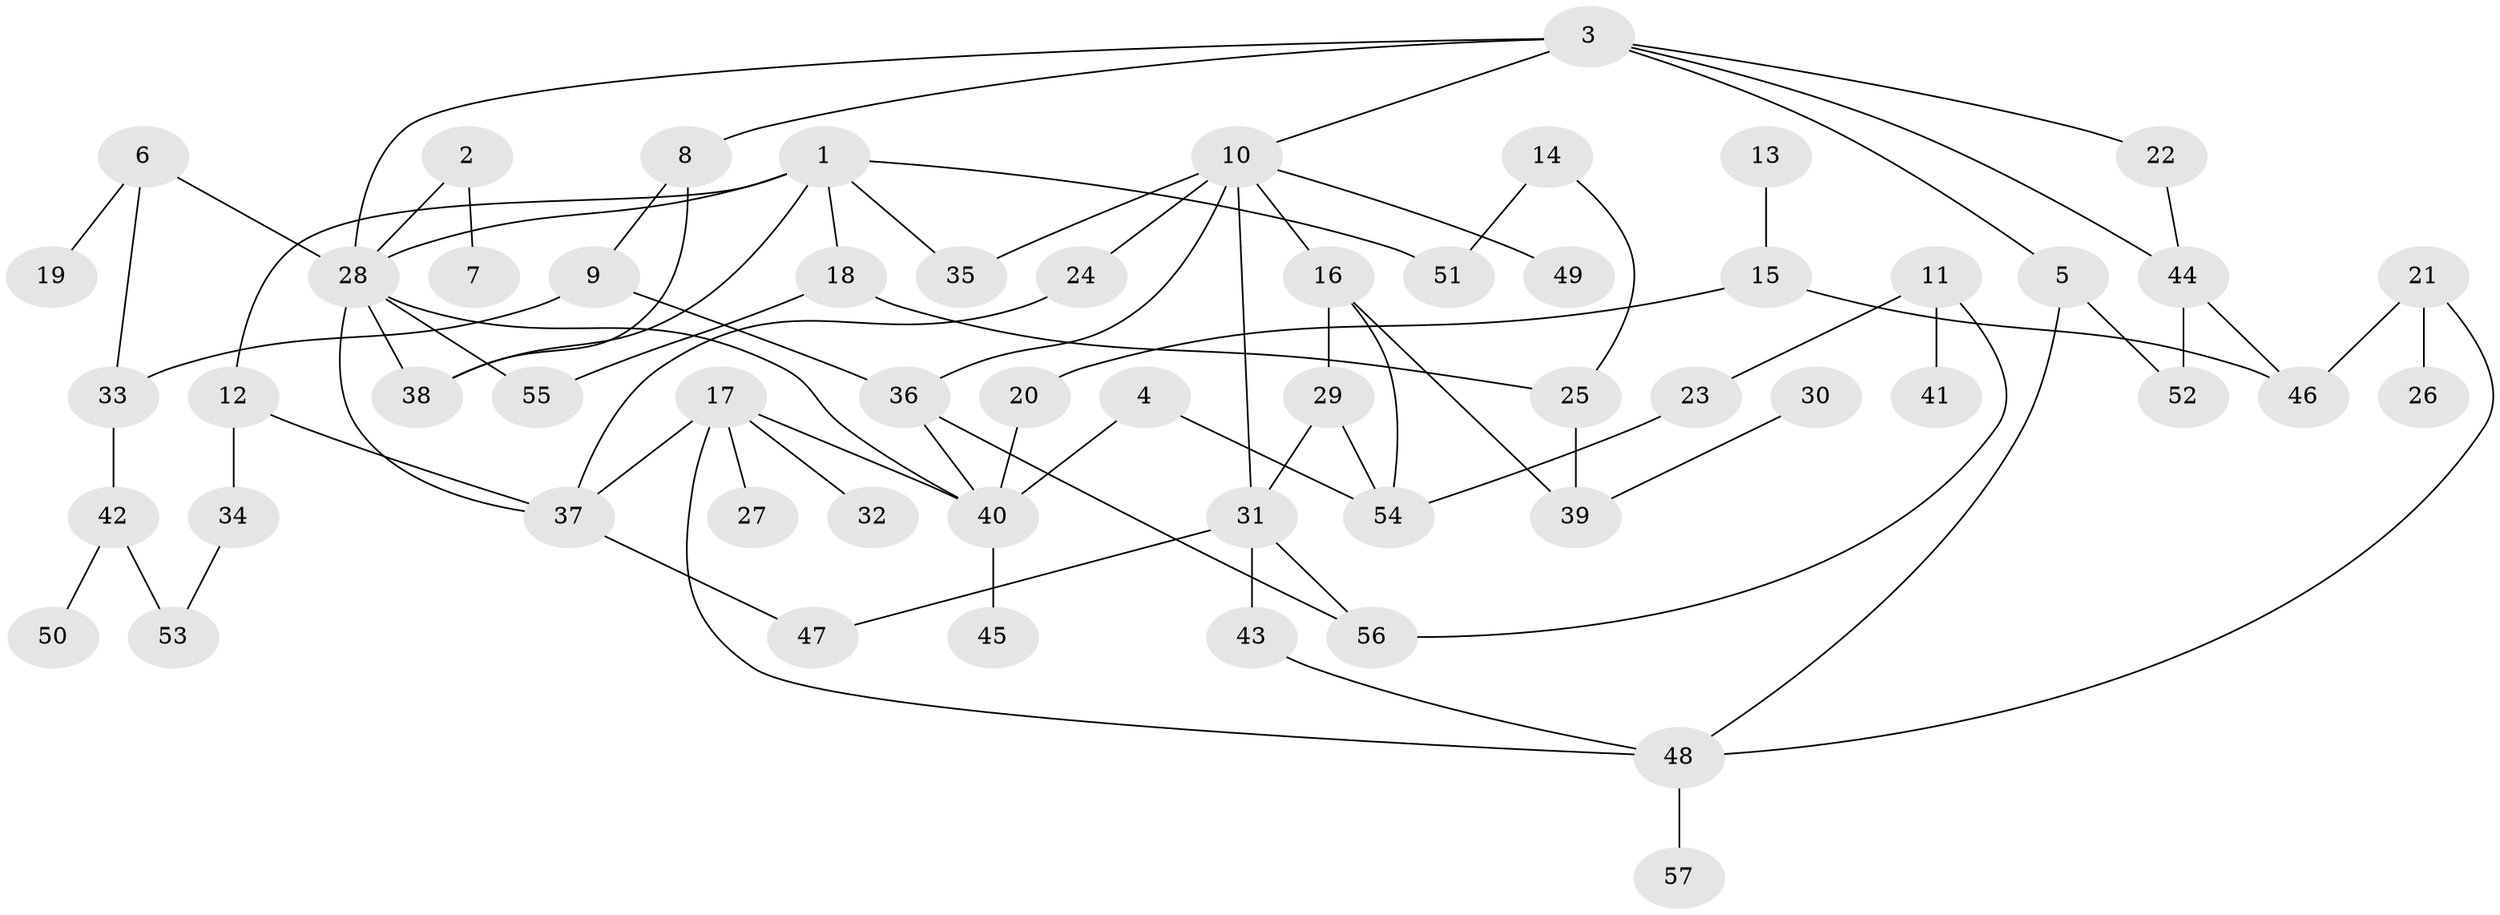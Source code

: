 // original degree distribution, {4: 0.07758620689655173, 9: 0.017241379310344827, 2: 0.33620689655172414, 6: 0.02586206896551724, 8: 0.008620689655172414, 3: 0.1810344827586207, 5: 0.04310344827586207, 1: 0.3103448275862069}
// Generated by graph-tools (version 1.1) at 2025/36/03/04/25 23:36:11]
// undirected, 57 vertices, 81 edges
graph export_dot {
  node [color=gray90,style=filled];
  1;
  2;
  3;
  4;
  5;
  6;
  7;
  8;
  9;
  10;
  11;
  12;
  13;
  14;
  15;
  16;
  17;
  18;
  19;
  20;
  21;
  22;
  23;
  24;
  25;
  26;
  27;
  28;
  29;
  30;
  31;
  32;
  33;
  34;
  35;
  36;
  37;
  38;
  39;
  40;
  41;
  42;
  43;
  44;
  45;
  46;
  47;
  48;
  49;
  50;
  51;
  52;
  53;
  54;
  55;
  56;
  57;
  1 -- 12 [weight=1.0];
  1 -- 18 [weight=1.0];
  1 -- 28 [weight=1.0];
  1 -- 35 [weight=1.0];
  1 -- 38 [weight=1.0];
  1 -- 51 [weight=1.0];
  2 -- 7 [weight=1.0];
  2 -- 28 [weight=1.0];
  3 -- 5 [weight=1.0];
  3 -- 8 [weight=1.0];
  3 -- 10 [weight=1.0];
  3 -- 22 [weight=1.0];
  3 -- 28 [weight=1.0];
  3 -- 44 [weight=1.0];
  4 -- 40 [weight=1.0];
  4 -- 54 [weight=1.0];
  5 -- 48 [weight=1.0];
  5 -- 52 [weight=1.0];
  6 -- 19 [weight=1.0];
  6 -- 28 [weight=1.0];
  6 -- 33 [weight=1.0];
  8 -- 9 [weight=1.0];
  8 -- 38 [weight=1.0];
  9 -- 33 [weight=1.0];
  9 -- 36 [weight=1.0];
  10 -- 16 [weight=1.0];
  10 -- 24 [weight=1.0];
  10 -- 31 [weight=1.0];
  10 -- 35 [weight=1.0];
  10 -- 36 [weight=1.0];
  10 -- 49 [weight=1.0];
  11 -- 23 [weight=1.0];
  11 -- 41 [weight=1.0];
  11 -- 56 [weight=1.0];
  12 -- 34 [weight=1.0];
  12 -- 37 [weight=1.0];
  13 -- 15 [weight=1.0];
  14 -- 25 [weight=1.0];
  14 -- 51 [weight=1.0];
  15 -- 20 [weight=1.0];
  15 -- 46 [weight=1.0];
  16 -- 29 [weight=1.0];
  16 -- 39 [weight=1.0];
  16 -- 54 [weight=1.0];
  17 -- 27 [weight=1.0];
  17 -- 32 [weight=1.0];
  17 -- 37 [weight=1.0];
  17 -- 40 [weight=1.0];
  17 -- 48 [weight=1.0];
  18 -- 25 [weight=1.0];
  18 -- 55 [weight=1.0];
  20 -- 40 [weight=1.0];
  21 -- 26 [weight=1.0];
  21 -- 46 [weight=1.0];
  21 -- 48 [weight=1.0];
  22 -- 44 [weight=1.0];
  23 -- 54 [weight=1.0];
  24 -- 37 [weight=1.0];
  25 -- 39 [weight=1.0];
  28 -- 37 [weight=1.0];
  28 -- 38 [weight=1.0];
  28 -- 40 [weight=1.0];
  28 -- 55 [weight=1.0];
  29 -- 31 [weight=1.0];
  29 -- 54 [weight=1.0];
  30 -- 39 [weight=1.0];
  31 -- 43 [weight=1.0];
  31 -- 47 [weight=1.0];
  31 -- 56 [weight=1.0];
  33 -- 42 [weight=1.0];
  34 -- 53 [weight=1.0];
  36 -- 40 [weight=1.0];
  36 -- 56 [weight=1.0];
  37 -- 47 [weight=1.0];
  40 -- 45 [weight=1.0];
  42 -- 50 [weight=1.0];
  42 -- 53 [weight=2.0];
  43 -- 48 [weight=1.0];
  44 -- 46 [weight=1.0];
  44 -- 52 [weight=1.0];
  48 -- 57 [weight=1.0];
}
